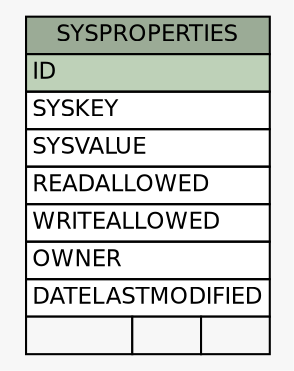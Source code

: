 // dot 2.26.3 on Linux 3.5.0-34-generic
// SchemaSpy rev 590
digraph "SYSPROPERTIES" {
  graph [
    rankdir="RL"
    bgcolor="#f7f7f7"
    nodesep="0.18"
    ranksep="0.46"
    fontname="Helvetica"
    fontsize="11"
  ];
  node [
    fontname="Helvetica"
    fontsize="11"
    shape="plaintext"
  ];
  edge [
    arrowsize="0.8"
  ];
  "SYSPROPERTIES" [
    label=<
    <TABLE BORDER="0" CELLBORDER="1" CELLSPACING="0" BGCOLOR="#ffffff">
      <TR><TD COLSPAN="3" BGCOLOR="#9bab96" ALIGN="CENTER">SYSPROPERTIES</TD></TR>
      <TR><TD PORT="ID" COLSPAN="3" BGCOLOR="#bed1b8" ALIGN="LEFT">ID</TD></TR>
      <TR><TD PORT="SYSKEY" COLSPAN="3" ALIGN="LEFT">SYSKEY</TD></TR>
      <TR><TD PORT="SYSVALUE" COLSPAN="3" ALIGN="LEFT">SYSVALUE</TD></TR>
      <TR><TD PORT="READALLOWED" COLSPAN="3" ALIGN="LEFT">READALLOWED</TD></TR>
      <TR><TD PORT="WRITEALLOWED" COLSPAN="3" ALIGN="LEFT">WRITEALLOWED</TD></TR>
      <TR><TD PORT="OWNER" COLSPAN="3" ALIGN="LEFT">OWNER</TD></TR>
      <TR><TD PORT="DATELASTMODIFIED" COLSPAN="3" ALIGN="LEFT">DATELASTMODIFIED</TD></TR>
      <TR><TD ALIGN="LEFT" BGCOLOR="#f7f7f7">  </TD><TD ALIGN="RIGHT" BGCOLOR="#f7f7f7">  </TD><TD ALIGN="RIGHT" BGCOLOR="#f7f7f7">  </TD></TR>
    </TABLE>>
    URL="tables/SYSPROPERTIES.html"
    tooltip="SYSPROPERTIES"
  ];
}
